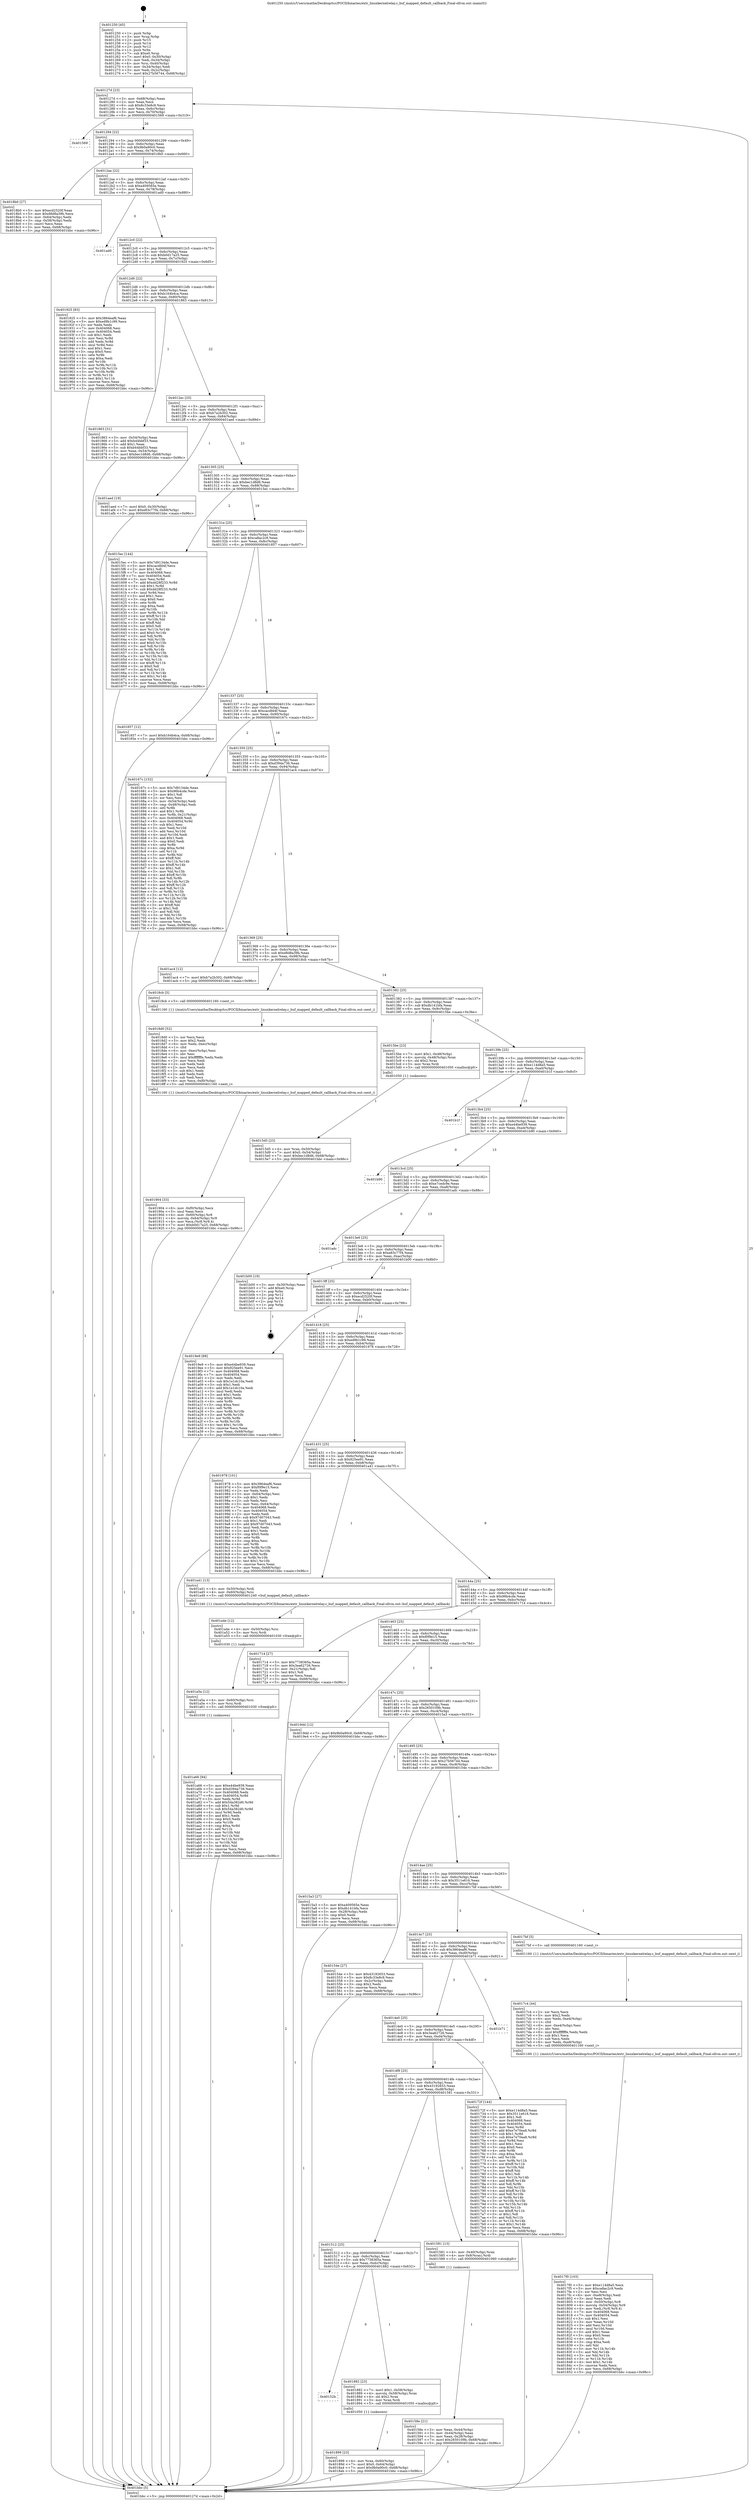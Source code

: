 digraph "0x401250" {
  label = "0x401250 (/mnt/c/Users/mathe/Desktop/tcc/POCII/binaries/extr_linuxkernelrelay.c_buf_mapped_default_callback_Final-ollvm.out::main(0))"
  labelloc = "t"
  node[shape=record]

  Entry [label="",width=0.3,height=0.3,shape=circle,fillcolor=black,style=filled]
  "0x40127d" [label="{
     0x40127d [23]\l
     | [instrs]\l
     &nbsp;&nbsp;0x40127d \<+3\>: mov -0x68(%rbp),%eax\l
     &nbsp;&nbsp;0x401280 \<+2\>: mov %eax,%ecx\l
     &nbsp;&nbsp;0x401282 \<+6\>: sub $0x8c33e8c9,%ecx\l
     &nbsp;&nbsp;0x401288 \<+3\>: mov %eax,-0x6c(%rbp)\l
     &nbsp;&nbsp;0x40128b \<+3\>: mov %ecx,-0x70(%rbp)\l
     &nbsp;&nbsp;0x40128e \<+6\>: je 0000000000401569 \<main+0x319\>\l
  }"]
  "0x401569" [label="{
     0x401569\l
  }", style=dashed]
  "0x401294" [label="{
     0x401294 [22]\l
     | [instrs]\l
     &nbsp;&nbsp;0x401294 \<+5\>: jmp 0000000000401299 \<main+0x49\>\l
     &nbsp;&nbsp;0x401299 \<+3\>: mov -0x6c(%rbp),%eax\l
     &nbsp;&nbsp;0x40129c \<+5\>: sub $0x9b0a90c0,%eax\l
     &nbsp;&nbsp;0x4012a1 \<+3\>: mov %eax,-0x74(%rbp)\l
     &nbsp;&nbsp;0x4012a4 \<+6\>: je 00000000004018b0 \<main+0x660\>\l
  }"]
  Exit [label="",width=0.3,height=0.3,shape=circle,fillcolor=black,style=filled,peripheries=2]
  "0x4018b0" [label="{
     0x4018b0 [27]\l
     | [instrs]\l
     &nbsp;&nbsp;0x4018b0 \<+5\>: mov $0xecd2520f,%eax\l
     &nbsp;&nbsp;0x4018b5 \<+5\>: mov $0xd8d8a39b,%ecx\l
     &nbsp;&nbsp;0x4018ba \<+3\>: mov -0x64(%rbp),%edx\l
     &nbsp;&nbsp;0x4018bd \<+3\>: cmp -0x58(%rbp),%edx\l
     &nbsp;&nbsp;0x4018c0 \<+3\>: cmovl %ecx,%eax\l
     &nbsp;&nbsp;0x4018c3 \<+3\>: mov %eax,-0x68(%rbp)\l
     &nbsp;&nbsp;0x4018c6 \<+5\>: jmp 0000000000401bbc \<main+0x96c\>\l
  }"]
  "0x4012aa" [label="{
     0x4012aa [22]\l
     | [instrs]\l
     &nbsp;&nbsp;0x4012aa \<+5\>: jmp 00000000004012af \<main+0x5f\>\l
     &nbsp;&nbsp;0x4012af \<+3\>: mov -0x6c(%rbp),%eax\l
     &nbsp;&nbsp;0x4012b2 \<+5\>: sub $0xa409565e,%eax\l
     &nbsp;&nbsp;0x4012b7 \<+3\>: mov %eax,-0x78(%rbp)\l
     &nbsp;&nbsp;0x4012ba \<+6\>: je 0000000000401ad0 \<main+0x880\>\l
  }"]
  "0x401a66" [label="{
     0x401a66 [94]\l
     | [instrs]\l
     &nbsp;&nbsp;0x401a66 \<+5\>: mov $0xe44be939,%eax\l
     &nbsp;&nbsp;0x401a6b \<+5\>: mov $0xd394a736,%ecx\l
     &nbsp;&nbsp;0x401a70 \<+7\>: mov 0x404068,%edx\l
     &nbsp;&nbsp;0x401a77 \<+8\>: mov 0x404054,%r8d\l
     &nbsp;&nbsp;0x401a7f \<+3\>: mov %edx,%r9d\l
     &nbsp;&nbsp;0x401a82 \<+7\>: add $0x54a382d0,%r9d\l
     &nbsp;&nbsp;0x401a89 \<+4\>: sub $0x1,%r9d\l
     &nbsp;&nbsp;0x401a8d \<+7\>: sub $0x54a382d0,%r9d\l
     &nbsp;&nbsp;0x401a94 \<+4\>: imul %r9d,%edx\l
     &nbsp;&nbsp;0x401a98 \<+3\>: and $0x1,%edx\l
     &nbsp;&nbsp;0x401a9b \<+3\>: cmp $0x0,%edx\l
     &nbsp;&nbsp;0x401a9e \<+4\>: sete %r10b\l
     &nbsp;&nbsp;0x401aa2 \<+4\>: cmp $0xa,%r8d\l
     &nbsp;&nbsp;0x401aa6 \<+4\>: setl %r11b\l
     &nbsp;&nbsp;0x401aaa \<+3\>: mov %r10b,%bl\l
     &nbsp;&nbsp;0x401aad \<+3\>: and %r11b,%bl\l
     &nbsp;&nbsp;0x401ab0 \<+3\>: xor %r11b,%r10b\l
     &nbsp;&nbsp;0x401ab3 \<+3\>: or %r10b,%bl\l
     &nbsp;&nbsp;0x401ab6 \<+3\>: test $0x1,%bl\l
     &nbsp;&nbsp;0x401ab9 \<+3\>: cmovne %ecx,%eax\l
     &nbsp;&nbsp;0x401abc \<+3\>: mov %eax,-0x68(%rbp)\l
     &nbsp;&nbsp;0x401abf \<+5\>: jmp 0000000000401bbc \<main+0x96c\>\l
  }"]
  "0x401ad0" [label="{
     0x401ad0\l
  }", style=dashed]
  "0x4012c0" [label="{
     0x4012c0 [22]\l
     | [instrs]\l
     &nbsp;&nbsp;0x4012c0 \<+5\>: jmp 00000000004012c5 \<main+0x75\>\l
     &nbsp;&nbsp;0x4012c5 \<+3\>: mov -0x6c(%rbp),%eax\l
     &nbsp;&nbsp;0x4012c8 \<+5\>: sub $0xb0d17a25,%eax\l
     &nbsp;&nbsp;0x4012cd \<+3\>: mov %eax,-0x7c(%rbp)\l
     &nbsp;&nbsp;0x4012d0 \<+6\>: je 0000000000401925 \<main+0x6d5\>\l
  }"]
  "0x401a5a" [label="{
     0x401a5a [12]\l
     | [instrs]\l
     &nbsp;&nbsp;0x401a5a \<+4\>: mov -0x60(%rbp),%rsi\l
     &nbsp;&nbsp;0x401a5e \<+3\>: mov %rsi,%rdi\l
     &nbsp;&nbsp;0x401a61 \<+5\>: call 0000000000401030 \<free@plt\>\l
     | [calls]\l
     &nbsp;&nbsp;0x401030 \{1\} (unknown)\l
  }"]
  "0x401925" [label="{
     0x401925 [83]\l
     | [instrs]\l
     &nbsp;&nbsp;0x401925 \<+5\>: mov $0x3864eaf6,%eax\l
     &nbsp;&nbsp;0x40192a \<+5\>: mov $0xed9b1c99,%ecx\l
     &nbsp;&nbsp;0x40192f \<+2\>: xor %edx,%edx\l
     &nbsp;&nbsp;0x401931 \<+7\>: mov 0x404068,%esi\l
     &nbsp;&nbsp;0x401938 \<+7\>: mov 0x404054,%edi\l
     &nbsp;&nbsp;0x40193f \<+3\>: sub $0x1,%edx\l
     &nbsp;&nbsp;0x401942 \<+3\>: mov %esi,%r8d\l
     &nbsp;&nbsp;0x401945 \<+3\>: add %edx,%r8d\l
     &nbsp;&nbsp;0x401948 \<+4\>: imul %r8d,%esi\l
     &nbsp;&nbsp;0x40194c \<+3\>: and $0x1,%esi\l
     &nbsp;&nbsp;0x40194f \<+3\>: cmp $0x0,%esi\l
     &nbsp;&nbsp;0x401952 \<+4\>: sete %r9b\l
     &nbsp;&nbsp;0x401956 \<+3\>: cmp $0xa,%edi\l
     &nbsp;&nbsp;0x401959 \<+4\>: setl %r10b\l
     &nbsp;&nbsp;0x40195d \<+3\>: mov %r9b,%r11b\l
     &nbsp;&nbsp;0x401960 \<+3\>: and %r10b,%r11b\l
     &nbsp;&nbsp;0x401963 \<+3\>: xor %r10b,%r9b\l
     &nbsp;&nbsp;0x401966 \<+3\>: or %r9b,%r11b\l
     &nbsp;&nbsp;0x401969 \<+4\>: test $0x1,%r11b\l
     &nbsp;&nbsp;0x40196d \<+3\>: cmovne %ecx,%eax\l
     &nbsp;&nbsp;0x401970 \<+3\>: mov %eax,-0x68(%rbp)\l
     &nbsp;&nbsp;0x401973 \<+5\>: jmp 0000000000401bbc \<main+0x96c\>\l
  }"]
  "0x4012d6" [label="{
     0x4012d6 [22]\l
     | [instrs]\l
     &nbsp;&nbsp;0x4012d6 \<+5\>: jmp 00000000004012db \<main+0x8b\>\l
     &nbsp;&nbsp;0x4012db \<+3\>: mov -0x6c(%rbp),%eax\l
     &nbsp;&nbsp;0x4012de \<+5\>: sub $0xb164b4ca,%eax\l
     &nbsp;&nbsp;0x4012e3 \<+3\>: mov %eax,-0x80(%rbp)\l
     &nbsp;&nbsp;0x4012e6 \<+6\>: je 0000000000401863 \<main+0x613\>\l
  }"]
  "0x401a4e" [label="{
     0x401a4e [12]\l
     | [instrs]\l
     &nbsp;&nbsp;0x401a4e \<+4\>: mov -0x50(%rbp),%rsi\l
     &nbsp;&nbsp;0x401a52 \<+3\>: mov %rsi,%rdi\l
     &nbsp;&nbsp;0x401a55 \<+5\>: call 0000000000401030 \<free@plt\>\l
     | [calls]\l
     &nbsp;&nbsp;0x401030 \{1\} (unknown)\l
  }"]
  "0x401863" [label="{
     0x401863 [31]\l
     | [instrs]\l
     &nbsp;&nbsp;0x401863 \<+3\>: mov -0x54(%rbp),%eax\l
     &nbsp;&nbsp;0x401866 \<+5\>: add $0xb44bbf33,%eax\l
     &nbsp;&nbsp;0x40186b \<+3\>: add $0x1,%eax\l
     &nbsp;&nbsp;0x40186e \<+5\>: sub $0xb44bbf33,%eax\l
     &nbsp;&nbsp;0x401873 \<+3\>: mov %eax,-0x54(%rbp)\l
     &nbsp;&nbsp;0x401876 \<+7\>: movl $0xbec1d8d6,-0x68(%rbp)\l
     &nbsp;&nbsp;0x40187d \<+5\>: jmp 0000000000401bbc \<main+0x96c\>\l
  }"]
  "0x4012ec" [label="{
     0x4012ec [25]\l
     | [instrs]\l
     &nbsp;&nbsp;0x4012ec \<+5\>: jmp 00000000004012f1 \<main+0xa1\>\l
     &nbsp;&nbsp;0x4012f1 \<+3\>: mov -0x6c(%rbp),%eax\l
     &nbsp;&nbsp;0x4012f4 \<+5\>: sub $0xb7a2b302,%eax\l
     &nbsp;&nbsp;0x4012f9 \<+6\>: mov %eax,-0x84(%rbp)\l
     &nbsp;&nbsp;0x4012ff \<+6\>: je 0000000000401aed \<main+0x89d\>\l
  }"]
  "0x401904" [label="{
     0x401904 [33]\l
     | [instrs]\l
     &nbsp;&nbsp;0x401904 \<+6\>: mov -0xf0(%rbp),%ecx\l
     &nbsp;&nbsp;0x40190a \<+3\>: imul %eax,%ecx\l
     &nbsp;&nbsp;0x40190d \<+4\>: mov -0x60(%rbp),%r8\l
     &nbsp;&nbsp;0x401911 \<+4\>: movslq -0x64(%rbp),%r9\l
     &nbsp;&nbsp;0x401915 \<+4\>: mov %ecx,(%r8,%r9,4)\l
     &nbsp;&nbsp;0x401919 \<+7\>: movl $0xb0d17a25,-0x68(%rbp)\l
     &nbsp;&nbsp;0x401920 \<+5\>: jmp 0000000000401bbc \<main+0x96c\>\l
  }"]
  "0x401aed" [label="{
     0x401aed [19]\l
     | [instrs]\l
     &nbsp;&nbsp;0x401aed \<+7\>: movl $0x0,-0x30(%rbp)\l
     &nbsp;&nbsp;0x401af4 \<+7\>: movl $0xe83c77f4,-0x68(%rbp)\l
     &nbsp;&nbsp;0x401afb \<+5\>: jmp 0000000000401bbc \<main+0x96c\>\l
  }"]
  "0x401305" [label="{
     0x401305 [25]\l
     | [instrs]\l
     &nbsp;&nbsp;0x401305 \<+5\>: jmp 000000000040130a \<main+0xba\>\l
     &nbsp;&nbsp;0x40130a \<+3\>: mov -0x6c(%rbp),%eax\l
     &nbsp;&nbsp;0x40130d \<+5\>: sub $0xbec1d8d6,%eax\l
     &nbsp;&nbsp;0x401312 \<+6\>: mov %eax,-0x88(%rbp)\l
     &nbsp;&nbsp;0x401318 \<+6\>: je 00000000004015ec \<main+0x39c\>\l
  }"]
  "0x4018d0" [label="{
     0x4018d0 [52]\l
     | [instrs]\l
     &nbsp;&nbsp;0x4018d0 \<+2\>: xor %ecx,%ecx\l
     &nbsp;&nbsp;0x4018d2 \<+5\>: mov $0x2,%edx\l
     &nbsp;&nbsp;0x4018d7 \<+6\>: mov %edx,-0xec(%rbp)\l
     &nbsp;&nbsp;0x4018dd \<+1\>: cltd\l
     &nbsp;&nbsp;0x4018de \<+6\>: mov -0xec(%rbp),%esi\l
     &nbsp;&nbsp;0x4018e4 \<+2\>: idiv %esi\l
     &nbsp;&nbsp;0x4018e6 \<+6\>: imul $0xfffffffe,%edx,%edx\l
     &nbsp;&nbsp;0x4018ec \<+2\>: mov %ecx,%edi\l
     &nbsp;&nbsp;0x4018ee \<+2\>: sub %edx,%edi\l
     &nbsp;&nbsp;0x4018f0 \<+2\>: mov %ecx,%edx\l
     &nbsp;&nbsp;0x4018f2 \<+3\>: sub $0x1,%edx\l
     &nbsp;&nbsp;0x4018f5 \<+2\>: add %edx,%edi\l
     &nbsp;&nbsp;0x4018f7 \<+2\>: sub %edi,%ecx\l
     &nbsp;&nbsp;0x4018f9 \<+6\>: mov %ecx,-0xf0(%rbp)\l
     &nbsp;&nbsp;0x4018ff \<+5\>: call 0000000000401160 \<next_i\>\l
     | [calls]\l
     &nbsp;&nbsp;0x401160 \{1\} (/mnt/c/Users/mathe/Desktop/tcc/POCII/binaries/extr_linuxkernelrelay.c_buf_mapped_default_callback_Final-ollvm.out::next_i)\l
  }"]
  "0x4015ec" [label="{
     0x4015ec [144]\l
     | [instrs]\l
     &nbsp;&nbsp;0x4015ec \<+5\>: mov $0x7d9134de,%eax\l
     &nbsp;&nbsp;0x4015f1 \<+5\>: mov $0xcacdfd4f,%ecx\l
     &nbsp;&nbsp;0x4015f6 \<+2\>: mov $0x1,%dl\l
     &nbsp;&nbsp;0x4015f8 \<+7\>: mov 0x404068,%esi\l
     &nbsp;&nbsp;0x4015ff \<+7\>: mov 0x404054,%edi\l
     &nbsp;&nbsp;0x401606 \<+3\>: mov %esi,%r8d\l
     &nbsp;&nbsp;0x401609 \<+7\>: add $0xdd28f233,%r8d\l
     &nbsp;&nbsp;0x401610 \<+4\>: sub $0x1,%r8d\l
     &nbsp;&nbsp;0x401614 \<+7\>: sub $0xdd28f233,%r8d\l
     &nbsp;&nbsp;0x40161b \<+4\>: imul %r8d,%esi\l
     &nbsp;&nbsp;0x40161f \<+3\>: and $0x1,%esi\l
     &nbsp;&nbsp;0x401622 \<+3\>: cmp $0x0,%esi\l
     &nbsp;&nbsp;0x401625 \<+4\>: sete %r9b\l
     &nbsp;&nbsp;0x401629 \<+3\>: cmp $0xa,%edi\l
     &nbsp;&nbsp;0x40162c \<+4\>: setl %r10b\l
     &nbsp;&nbsp;0x401630 \<+3\>: mov %r9b,%r11b\l
     &nbsp;&nbsp;0x401633 \<+4\>: xor $0xff,%r11b\l
     &nbsp;&nbsp;0x401637 \<+3\>: mov %r10b,%bl\l
     &nbsp;&nbsp;0x40163a \<+3\>: xor $0xff,%bl\l
     &nbsp;&nbsp;0x40163d \<+3\>: xor $0x0,%dl\l
     &nbsp;&nbsp;0x401640 \<+3\>: mov %r11b,%r14b\l
     &nbsp;&nbsp;0x401643 \<+4\>: and $0x0,%r14b\l
     &nbsp;&nbsp;0x401647 \<+3\>: and %dl,%r9b\l
     &nbsp;&nbsp;0x40164a \<+3\>: mov %bl,%r15b\l
     &nbsp;&nbsp;0x40164d \<+4\>: and $0x0,%r15b\l
     &nbsp;&nbsp;0x401651 \<+3\>: and %dl,%r10b\l
     &nbsp;&nbsp;0x401654 \<+3\>: or %r9b,%r14b\l
     &nbsp;&nbsp;0x401657 \<+3\>: or %r10b,%r15b\l
     &nbsp;&nbsp;0x40165a \<+3\>: xor %r15b,%r14b\l
     &nbsp;&nbsp;0x40165d \<+3\>: or %bl,%r11b\l
     &nbsp;&nbsp;0x401660 \<+4\>: xor $0xff,%r11b\l
     &nbsp;&nbsp;0x401664 \<+3\>: or $0x0,%dl\l
     &nbsp;&nbsp;0x401667 \<+3\>: and %dl,%r11b\l
     &nbsp;&nbsp;0x40166a \<+3\>: or %r11b,%r14b\l
     &nbsp;&nbsp;0x40166d \<+4\>: test $0x1,%r14b\l
     &nbsp;&nbsp;0x401671 \<+3\>: cmovne %ecx,%eax\l
     &nbsp;&nbsp;0x401674 \<+3\>: mov %eax,-0x68(%rbp)\l
     &nbsp;&nbsp;0x401677 \<+5\>: jmp 0000000000401bbc \<main+0x96c\>\l
  }"]
  "0x40131e" [label="{
     0x40131e [25]\l
     | [instrs]\l
     &nbsp;&nbsp;0x40131e \<+5\>: jmp 0000000000401323 \<main+0xd3\>\l
     &nbsp;&nbsp;0x401323 \<+3\>: mov -0x6c(%rbp),%eax\l
     &nbsp;&nbsp;0x401326 \<+5\>: sub $0xca8ac2c9,%eax\l
     &nbsp;&nbsp;0x40132b \<+6\>: mov %eax,-0x8c(%rbp)\l
     &nbsp;&nbsp;0x401331 \<+6\>: je 0000000000401857 \<main+0x607\>\l
  }"]
  "0x401899" [label="{
     0x401899 [23]\l
     | [instrs]\l
     &nbsp;&nbsp;0x401899 \<+4\>: mov %rax,-0x60(%rbp)\l
     &nbsp;&nbsp;0x40189d \<+7\>: movl $0x0,-0x64(%rbp)\l
     &nbsp;&nbsp;0x4018a4 \<+7\>: movl $0x9b0a90c0,-0x68(%rbp)\l
     &nbsp;&nbsp;0x4018ab \<+5\>: jmp 0000000000401bbc \<main+0x96c\>\l
  }"]
  "0x401857" [label="{
     0x401857 [12]\l
     | [instrs]\l
     &nbsp;&nbsp;0x401857 \<+7\>: movl $0xb164b4ca,-0x68(%rbp)\l
     &nbsp;&nbsp;0x40185e \<+5\>: jmp 0000000000401bbc \<main+0x96c\>\l
  }"]
  "0x401337" [label="{
     0x401337 [25]\l
     | [instrs]\l
     &nbsp;&nbsp;0x401337 \<+5\>: jmp 000000000040133c \<main+0xec\>\l
     &nbsp;&nbsp;0x40133c \<+3\>: mov -0x6c(%rbp),%eax\l
     &nbsp;&nbsp;0x40133f \<+5\>: sub $0xcacdfd4f,%eax\l
     &nbsp;&nbsp;0x401344 \<+6\>: mov %eax,-0x90(%rbp)\l
     &nbsp;&nbsp;0x40134a \<+6\>: je 000000000040167c \<main+0x42c\>\l
  }"]
  "0x40152b" [label="{
     0x40152b\l
  }", style=dashed]
  "0x40167c" [label="{
     0x40167c [152]\l
     | [instrs]\l
     &nbsp;&nbsp;0x40167c \<+5\>: mov $0x7d9134de,%eax\l
     &nbsp;&nbsp;0x401681 \<+5\>: mov $0x96b4cde,%ecx\l
     &nbsp;&nbsp;0x401686 \<+2\>: mov $0x1,%dl\l
     &nbsp;&nbsp;0x401688 \<+2\>: xor %esi,%esi\l
     &nbsp;&nbsp;0x40168a \<+3\>: mov -0x54(%rbp),%edi\l
     &nbsp;&nbsp;0x40168d \<+3\>: cmp -0x48(%rbp),%edi\l
     &nbsp;&nbsp;0x401690 \<+4\>: setl %r8b\l
     &nbsp;&nbsp;0x401694 \<+4\>: and $0x1,%r8b\l
     &nbsp;&nbsp;0x401698 \<+4\>: mov %r8b,-0x21(%rbp)\l
     &nbsp;&nbsp;0x40169c \<+7\>: mov 0x404068,%edi\l
     &nbsp;&nbsp;0x4016a3 \<+8\>: mov 0x404054,%r9d\l
     &nbsp;&nbsp;0x4016ab \<+3\>: sub $0x1,%esi\l
     &nbsp;&nbsp;0x4016ae \<+3\>: mov %edi,%r10d\l
     &nbsp;&nbsp;0x4016b1 \<+3\>: add %esi,%r10d\l
     &nbsp;&nbsp;0x4016b4 \<+4\>: imul %r10d,%edi\l
     &nbsp;&nbsp;0x4016b8 \<+3\>: and $0x1,%edi\l
     &nbsp;&nbsp;0x4016bb \<+3\>: cmp $0x0,%edi\l
     &nbsp;&nbsp;0x4016be \<+4\>: sete %r8b\l
     &nbsp;&nbsp;0x4016c2 \<+4\>: cmp $0xa,%r9d\l
     &nbsp;&nbsp;0x4016c6 \<+4\>: setl %r11b\l
     &nbsp;&nbsp;0x4016ca \<+3\>: mov %r8b,%bl\l
     &nbsp;&nbsp;0x4016cd \<+3\>: xor $0xff,%bl\l
     &nbsp;&nbsp;0x4016d0 \<+3\>: mov %r11b,%r14b\l
     &nbsp;&nbsp;0x4016d3 \<+4\>: xor $0xff,%r14b\l
     &nbsp;&nbsp;0x4016d7 \<+3\>: xor $0x1,%dl\l
     &nbsp;&nbsp;0x4016da \<+3\>: mov %bl,%r15b\l
     &nbsp;&nbsp;0x4016dd \<+4\>: and $0xff,%r15b\l
     &nbsp;&nbsp;0x4016e1 \<+3\>: and %dl,%r8b\l
     &nbsp;&nbsp;0x4016e4 \<+3\>: mov %r14b,%r12b\l
     &nbsp;&nbsp;0x4016e7 \<+4\>: and $0xff,%r12b\l
     &nbsp;&nbsp;0x4016eb \<+3\>: and %dl,%r11b\l
     &nbsp;&nbsp;0x4016ee \<+3\>: or %r8b,%r15b\l
     &nbsp;&nbsp;0x4016f1 \<+3\>: or %r11b,%r12b\l
     &nbsp;&nbsp;0x4016f4 \<+3\>: xor %r12b,%r15b\l
     &nbsp;&nbsp;0x4016f7 \<+3\>: or %r14b,%bl\l
     &nbsp;&nbsp;0x4016fa \<+3\>: xor $0xff,%bl\l
     &nbsp;&nbsp;0x4016fd \<+3\>: or $0x1,%dl\l
     &nbsp;&nbsp;0x401700 \<+2\>: and %dl,%bl\l
     &nbsp;&nbsp;0x401702 \<+3\>: or %bl,%r15b\l
     &nbsp;&nbsp;0x401705 \<+4\>: test $0x1,%r15b\l
     &nbsp;&nbsp;0x401709 \<+3\>: cmovne %ecx,%eax\l
     &nbsp;&nbsp;0x40170c \<+3\>: mov %eax,-0x68(%rbp)\l
     &nbsp;&nbsp;0x40170f \<+5\>: jmp 0000000000401bbc \<main+0x96c\>\l
  }"]
  "0x401350" [label="{
     0x401350 [25]\l
     | [instrs]\l
     &nbsp;&nbsp;0x401350 \<+5\>: jmp 0000000000401355 \<main+0x105\>\l
     &nbsp;&nbsp;0x401355 \<+3\>: mov -0x6c(%rbp),%eax\l
     &nbsp;&nbsp;0x401358 \<+5\>: sub $0xd394a736,%eax\l
     &nbsp;&nbsp;0x40135d \<+6\>: mov %eax,-0x94(%rbp)\l
     &nbsp;&nbsp;0x401363 \<+6\>: je 0000000000401ac4 \<main+0x874\>\l
  }"]
  "0x401882" [label="{
     0x401882 [23]\l
     | [instrs]\l
     &nbsp;&nbsp;0x401882 \<+7\>: movl $0x1,-0x58(%rbp)\l
     &nbsp;&nbsp;0x401889 \<+4\>: movslq -0x58(%rbp),%rax\l
     &nbsp;&nbsp;0x40188d \<+4\>: shl $0x2,%rax\l
     &nbsp;&nbsp;0x401891 \<+3\>: mov %rax,%rdi\l
     &nbsp;&nbsp;0x401894 \<+5\>: call 0000000000401050 \<malloc@plt\>\l
     | [calls]\l
     &nbsp;&nbsp;0x401050 \{1\} (unknown)\l
  }"]
  "0x401ac4" [label="{
     0x401ac4 [12]\l
     | [instrs]\l
     &nbsp;&nbsp;0x401ac4 \<+7\>: movl $0xb7a2b302,-0x68(%rbp)\l
     &nbsp;&nbsp;0x401acb \<+5\>: jmp 0000000000401bbc \<main+0x96c\>\l
  }"]
  "0x401369" [label="{
     0x401369 [25]\l
     | [instrs]\l
     &nbsp;&nbsp;0x401369 \<+5\>: jmp 000000000040136e \<main+0x11e\>\l
     &nbsp;&nbsp;0x40136e \<+3\>: mov -0x6c(%rbp),%eax\l
     &nbsp;&nbsp;0x401371 \<+5\>: sub $0xd8d8a39b,%eax\l
     &nbsp;&nbsp;0x401376 \<+6\>: mov %eax,-0x98(%rbp)\l
     &nbsp;&nbsp;0x40137c \<+6\>: je 00000000004018cb \<main+0x67b\>\l
  }"]
  "0x4017f0" [label="{
     0x4017f0 [103]\l
     | [instrs]\l
     &nbsp;&nbsp;0x4017f0 \<+5\>: mov $0xe114d8a5,%ecx\l
     &nbsp;&nbsp;0x4017f5 \<+5\>: mov $0xca8ac2c9,%edx\l
     &nbsp;&nbsp;0x4017fa \<+2\>: xor %esi,%esi\l
     &nbsp;&nbsp;0x4017fc \<+6\>: mov -0xe8(%rbp),%edi\l
     &nbsp;&nbsp;0x401802 \<+3\>: imul %eax,%edi\l
     &nbsp;&nbsp;0x401805 \<+4\>: mov -0x50(%rbp),%r8\l
     &nbsp;&nbsp;0x401809 \<+4\>: movslq -0x54(%rbp),%r9\l
     &nbsp;&nbsp;0x40180d \<+4\>: mov %edi,(%r8,%r9,4)\l
     &nbsp;&nbsp;0x401811 \<+7\>: mov 0x404068,%eax\l
     &nbsp;&nbsp;0x401818 \<+7\>: mov 0x404054,%edi\l
     &nbsp;&nbsp;0x40181f \<+3\>: sub $0x1,%esi\l
     &nbsp;&nbsp;0x401822 \<+3\>: mov %eax,%r10d\l
     &nbsp;&nbsp;0x401825 \<+3\>: add %esi,%r10d\l
     &nbsp;&nbsp;0x401828 \<+4\>: imul %r10d,%eax\l
     &nbsp;&nbsp;0x40182c \<+3\>: and $0x1,%eax\l
     &nbsp;&nbsp;0x40182f \<+3\>: cmp $0x0,%eax\l
     &nbsp;&nbsp;0x401832 \<+4\>: sete %r11b\l
     &nbsp;&nbsp;0x401836 \<+3\>: cmp $0xa,%edi\l
     &nbsp;&nbsp;0x401839 \<+3\>: setl %bl\l
     &nbsp;&nbsp;0x40183c \<+3\>: mov %r11b,%r14b\l
     &nbsp;&nbsp;0x40183f \<+3\>: and %bl,%r14b\l
     &nbsp;&nbsp;0x401842 \<+3\>: xor %bl,%r11b\l
     &nbsp;&nbsp;0x401845 \<+3\>: or %r11b,%r14b\l
     &nbsp;&nbsp;0x401848 \<+4\>: test $0x1,%r14b\l
     &nbsp;&nbsp;0x40184c \<+3\>: cmovne %edx,%ecx\l
     &nbsp;&nbsp;0x40184f \<+3\>: mov %ecx,-0x68(%rbp)\l
     &nbsp;&nbsp;0x401852 \<+5\>: jmp 0000000000401bbc \<main+0x96c\>\l
  }"]
  "0x4018cb" [label="{
     0x4018cb [5]\l
     | [instrs]\l
     &nbsp;&nbsp;0x4018cb \<+5\>: call 0000000000401160 \<next_i\>\l
     | [calls]\l
     &nbsp;&nbsp;0x401160 \{1\} (/mnt/c/Users/mathe/Desktop/tcc/POCII/binaries/extr_linuxkernelrelay.c_buf_mapped_default_callback_Final-ollvm.out::next_i)\l
  }"]
  "0x401382" [label="{
     0x401382 [25]\l
     | [instrs]\l
     &nbsp;&nbsp;0x401382 \<+5\>: jmp 0000000000401387 \<main+0x137\>\l
     &nbsp;&nbsp;0x401387 \<+3\>: mov -0x6c(%rbp),%eax\l
     &nbsp;&nbsp;0x40138a \<+5\>: sub $0xdb141bfa,%eax\l
     &nbsp;&nbsp;0x40138f \<+6\>: mov %eax,-0x9c(%rbp)\l
     &nbsp;&nbsp;0x401395 \<+6\>: je 00000000004015be \<main+0x36e\>\l
  }"]
  "0x4017c4" [label="{
     0x4017c4 [44]\l
     | [instrs]\l
     &nbsp;&nbsp;0x4017c4 \<+2\>: xor %ecx,%ecx\l
     &nbsp;&nbsp;0x4017c6 \<+5\>: mov $0x2,%edx\l
     &nbsp;&nbsp;0x4017cb \<+6\>: mov %edx,-0xe4(%rbp)\l
     &nbsp;&nbsp;0x4017d1 \<+1\>: cltd\l
     &nbsp;&nbsp;0x4017d2 \<+6\>: mov -0xe4(%rbp),%esi\l
     &nbsp;&nbsp;0x4017d8 \<+2\>: idiv %esi\l
     &nbsp;&nbsp;0x4017da \<+6\>: imul $0xfffffffe,%edx,%edx\l
     &nbsp;&nbsp;0x4017e0 \<+3\>: sub $0x1,%ecx\l
     &nbsp;&nbsp;0x4017e3 \<+2\>: sub %ecx,%edx\l
     &nbsp;&nbsp;0x4017e5 \<+6\>: mov %edx,-0xe8(%rbp)\l
     &nbsp;&nbsp;0x4017eb \<+5\>: call 0000000000401160 \<next_i\>\l
     | [calls]\l
     &nbsp;&nbsp;0x401160 \{1\} (/mnt/c/Users/mathe/Desktop/tcc/POCII/binaries/extr_linuxkernelrelay.c_buf_mapped_default_callback_Final-ollvm.out::next_i)\l
  }"]
  "0x4015be" [label="{
     0x4015be [23]\l
     | [instrs]\l
     &nbsp;&nbsp;0x4015be \<+7\>: movl $0x1,-0x48(%rbp)\l
     &nbsp;&nbsp;0x4015c5 \<+4\>: movslq -0x48(%rbp),%rax\l
     &nbsp;&nbsp;0x4015c9 \<+4\>: shl $0x2,%rax\l
     &nbsp;&nbsp;0x4015cd \<+3\>: mov %rax,%rdi\l
     &nbsp;&nbsp;0x4015d0 \<+5\>: call 0000000000401050 \<malloc@plt\>\l
     | [calls]\l
     &nbsp;&nbsp;0x401050 \{1\} (unknown)\l
  }"]
  "0x40139b" [label="{
     0x40139b [25]\l
     | [instrs]\l
     &nbsp;&nbsp;0x40139b \<+5\>: jmp 00000000004013a0 \<main+0x150\>\l
     &nbsp;&nbsp;0x4013a0 \<+3\>: mov -0x6c(%rbp),%eax\l
     &nbsp;&nbsp;0x4013a3 \<+5\>: sub $0xe114d8a5,%eax\l
     &nbsp;&nbsp;0x4013a8 \<+6\>: mov %eax,-0xa0(%rbp)\l
     &nbsp;&nbsp;0x4013ae \<+6\>: je 0000000000401b1f \<main+0x8cf\>\l
  }"]
  "0x4015d5" [label="{
     0x4015d5 [23]\l
     | [instrs]\l
     &nbsp;&nbsp;0x4015d5 \<+4\>: mov %rax,-0x50(%rbp)\l
     &nbsp;&nbsp;0x4015d9 \<+7\>: movl $0x0,-0x54(%rbp)\l
     &nbsp;&nbsp;0x4015e0 \<+7\>: movl $0xbec1d8d6,-0x68(%rbp)\l
     &nbsp;&nbsp;0x4015e7 \<+5\>: jmp 0000000000401bbc \<main+0x96c\>\l
  }"]
  "0x401b1f" [label="{
     0x401b1f\l
  }", style=dashed]
  "0x4013b4" [label="{
     0x4013b4 [25]\l
     | [instrs]\l
     &nbsp;&nbsp;0x4013b4 \<+5\>: jmp 00000000004013b9 \<main+0x169\>\l
     &nbsp;&nbsp;0x4013b9 \<+3\>: mov -0x6c(%rbp),%eax\l
     &nbsp;&nbsp;0x4013bc \<+5\>: sub $0xe44be939,%eax\l
     &nbsp;&nbsp;0x4013c1 \<+6\>: mov %eax,-0xa4(%rbp)\l
     &nbsp;&nbsp;0x4013c7 \<+6\>: je 0000000000401b90 \<main+0x940\>\l
  }"]
  "0x40158e" [label="{
     0x40158e [21]\l
     | [instrs]\l
     &nbsp;&nbsp;0x40158e \<+3\>: mov %eax,-0x44(%rbp)\l
     &nbsp;&nbsp;0x401591 \<+3\>: mov -0x44(%rbp),%eax\l
     &nbsp;&nbsp;0x401594 \<+3\>: mov %eax,-0x28(%rbp)\l
     &nbsp;&nbsp;0x401597 \<+7\>: movl $0x2650109b,-0x68(%rbp)\l
     &nbsp;&nbsp;0x40159e \<+5\>: jmp 0000000000401bbc \<main+0x96c\>\l
  }"]
  "0x401b90" [label="{
     0x401b90\l
  }", style=dashed]
  "0x4013cd" [label="{
     0x4013cd [25]\l
     | [instrs]\l
     &nbsp;&nbsp;0x4013cd \<+5\>: jmp 00000000004013d2 \<main+0x182\>\l
     &nbsp;&nbsp;0x4013d2 \<+3\>: mov -0x6c(%rbp),%eax\l
     &nbsp;&nbsp;0x4013d5 \<+5\>: sub $0xe7cedc9e,%eax\l
     &nbsp;&nbsp;0x4013da \<+6\>: mov %eax,-0xa8(%rbp)\l
     &nbsp;&nbsp;0x4013e0 \<+6\>: je 0000000000401adc \<main+0x88c\>\l
  }"]
  "0x401512" [label="{
     0x401512 [25]\l
     | [instrs]\l
     &nbsp;&nbsp;0x401512 \<+5\>: jmp 0000000000401517 \<main+0x2c7\>\l
     &nbsp;&nbsp;0x401517 \<+3\>: mov -0x6c(%rbp),%eax\l
     &nbsp;&nbsp;0x40151a \<+5\>: sub $0x7738365a,%eax\l
     &nbsp;&nbsp;0x40151f \<+6\>: mov %eax,-0xdc(%rbp)\l
     &nbsp;&nbsp;0x401525 \<+6\>: je 0000000000401882 \<main+0x632\>\l
  }"]
  "0x401adc" [label="{
     0x401adc\l
  }", style=dashed]
  "0x4013e6" [label="{
     0x4013e6 [25]\l
     | [instrs]\l
     &nbsp;&nbsp;0x4013e6 \<+5\>: jmp 00000000004013eb \<main+0x19b\>\l
     &nbsp;&nbsp;0x4013eb \<+3\>: mov -0x6c(%rbp),%eax\l
     &nbsp;&nbsp;0x4013ee \<+5\>: sub $0xe83c77f4,%eax\l
     &nbsp;&nbsp;0x4013f3 \<+6\>: mov %eax,-0xac(%rbp)\l
     &nbsp;&nbsp;0x4013f9 \<+6\>: je 0000000000401b00 \<main+0x8b0\>\l
  }"]
  "0x401581" [label="{
     0x401581 [13]\l
     | [instrs]\l
     &nbsp;&nbsp;0x401581 \<+4\>: mov -0x40(%rbp),%rax\l
     &nbsp;&nbsp;0x401585 \<+4\>: mov 0x8(%rax),%rdi\l
     &nbsp;&nbsp;0x401589 \<+5\>: call 0000000000401060 \<atoi@plt\>\l
     | [calls]\l
     &nbsp;&nbsp;0x401060 \{1\} (unknown)\l
  }"]
  "0x401b00" [label="{
     0x401b00 [19]\l
     | [instrs]\l
     &nbsp;&nbsp;0x401b00 \<+3\>: mov -0x30(%rbp),%eax\l
     &nbsp;&nbsp;0x401b03 \<+7\>: add $0xe0,%rsp\l
     &nbsp;&nbsp;0x401b0a \<+1\>: pop %rbx\l
     &nbsp;&nbsp;0x401b0b \<+2\>: pop %r12\l
     &nbsp;&nbsp;0x401b0d \<+2\>: pop %r14\l
     &nbsp;&nbsp;0x401b0f \<+2\>: pop %r15\l
     &nbsp;&nbsp;0x401b11 \<+1\>: pop %rbp\l
     &nbsp;&nbsp;0x401b12 \<+1\>: ret\l
  }"]
  "0x4013ff" [label="{
     0x4013ff [25]\l
     | [instrs]\l
     &nbsp;&nbsp;0x4013ff \<+5\>: jmp 0000000000401404 \<main+0x1b4\>\l
     &nbsp;&nbsp;0x401404 \<+3\>: mov -0x6c(%rbp),%eax\l
     &nbsp;&nbsp;0x401407 \<+5\>: sub $0xecd2520f,%eax\l
     &nbsp;&nbsp;0x40140c \<+6\>: mov %eax,-0xb0(%rbp)\l
     &nbsp;&nbsp;0x401412 \<+6\>: je 00000000004019e9 \<main+0x799\>\l
  }"]
  "0x4014f9" [label="{
     0x4014f9 [25]\l
     | [instrs]\l
     &nbsp;&nbsp;0x4014f9 \<+5\>: jmp 00000000004014fe \<main+0x2ae\>\l
     &nbsp;&nbsp;0x4014fe \<+3\>: mov -0x6c(%rbp),%eax\l
     &nbsp;&nbsp;0x401501 \<+5\>: sub $0x43192653,%eax\l
     &nbsp;&nbsp;0x401506 \<+6\>: mov %eax,-0xd8(%rbp)\l
     &nbsp;&nbsp;0x40150c \<+6\>: je 0000000000401581 \<main+0x331\>\l
  }"]
  "0x4019e9" [label="{
     0x4019e9 [88]\l
     | [instrs]\l
     &nbsp;&nbsp;0x4019e9 \<+5\>: mov $0xe44be939,%eax\l
     &nbsp;&nbsp;0x4019ee \<+5\>: mov $0x925ee91,%ecx\l
     &nbsp;&nbsp;0x4019f3 \<+7\>: mov 0x404068,%edx\l
     &nbsp;&nbsp;0x4019fa \<+7\>: mov 0x404054,%esi\l
     &nbsp;&nbsp;0x401a01 \<+2\>: mov %edx,%edi\l
     &nbsp;&nbsp;0x401a03 \<+6\>: sub $0x1e1dc10a,%edi\l
     &nbsp;&nbsp;0x401a09 \<+3\>: sub $0x1,%edi\l
     &nbsp;&nbsp;0x401a0c \<+6\>: add $0x1e1dc10a,%edi\l
     &nbsp;&nbsp;0x401a12 \<+3\>: imul %edi,%edx\l
     &nbsp;&nbsp;0x401a15 \<+3\>: and $0x1,%edx\l
     &nbsp;&nbsp;0x401a18 \<+3\>: cmp $0x0,%edx\l
     &nbsp;&nbsp;0x401a1b \<+4\>: sete %r8b\l
     &nbsp;&nbsp;0x401a1f \<+3\>: cmp $0xa,%esi\l
     &nbsp;&nbsp;0x401a22 \<+4\>: setl %r9b\l
     &nbsp;&nbsp;0x401a26 \<+3\>: mov %r8b,%r10b\l
     &nbsp;&nbsp;0x401a29 \<+3\>: and %r9b,%r10b\l
     &nbsp;&nbsp;0x401a2c \<+3\>: xor %r9b,%r8b\l
     &nbsp;&nbsp;0x401a2f \<+3\>: or %r8b,%r10b\l
     &nbsp;&nbsp;0x401a32 \<+4\>: test $0x1,%r10b\l
     &nbsp;&nbsp;0x401a36 \<+3\>: cmovne %ecx,%eax\l
     &nbsp;&nbsp;0x401a39 \<+3\>: mov %eax,-0x68(%rbp)\l
     &nbsp;&nbsp;0x401a3c \<+5\>: jmp 0000000000401bbc \<main+0x96c\>\l
  }"]
  "0x401418" [label="{
     0x401418 [25]\l
     | [instrs]\l
     &nbsp;&nbsp;0x401418 \<+5\>: jmp 000000000040141d \<main+0x1cd\>\l
     &nbsp;&nbsp;0x40141d \<+3\>: mov -0x6c(%rbp),%eax\l
     &nbsp;&nbsp;0x401420 \<+5\>: sub $0xed9b1c99,%eax\l
     &nbsp;&nbsp;0x401425 \<+6\>: mov %eax,-0xb4(%rbp)\l
     &nbsp;&nbsp;0x40142b \<+6\>: je 0000000000401978 \<main+0x728\>\l
  }"]
  "0x40172f" [label="{
     0x40172f [144]\l
     | [instrs]\l
     &nbsp;&nbsp;0x40172f \<+5\>: mov $0xe114d8a5,%eax\l
     &nbsp;&nbsp;0x401734 \<+5\>: mov $0x3511e616,%ecx\l
     &nbsp;&nbsp;0x401739 \<+2\>: mov $0x1,%dl\l
     &nbsp;&nbsp;0x40173b \<+7\>: mov 0x404068,%esi\l
     &nbsp;&nbsp;0x401742 \<+7\>: mov 0x404054,%edi\l
     &nbsp;&nbsp;0x401749 \<+3\>: mov %esi,%r8d\l
     &nbsp;&nbsp;0x40174c \<+7\>: add $0xe7e70ea8,%r8d\l
     &nbsp;&nbsp;0x401753 \<+4\>: sub $0x1,%r8d\l
     &nbsp;&nbsp;0x401757 \<+7\>: sub $0xe7e70ea8,%r8d\l
     &nbsp;&nbsp;0x40175e \<+4\>: imul %r8d,%esi\l
     &nbsp;&nbsp;0x401762 \<+3\>: and $0x1,%esi\l
     &nbsp;&nbsp;0x401765 \<+3\>: cmp $0x0,%esi\l
     &nbsp;&nbsp;0x401768 \<+4\>: sete %r9b\l
     &nbsp;&nbsp;0x40176c \<+3\>: cmp $0xa,%edi\l
     &nbsp;&nbsp;0x40176f \<+4\>: setl %r10b\l
     &nbsp;&nbsp;0x401773 \<+3\>: mov %r9b,%r11b\l
     &nbsp;&nbsp;0x401776 \<+4\>: xor $0xff,%r11b\l
     &nbsp;&nbsp;0x40177a \<+3\>: mov %r10b,%bl\l
     &nbsp;&nbsp;0x40177d \<+3\>: xor $0xff,%bl\l
     &nbsp;&nbsp;0x401780 \<+3\>: xor $0x1,%dl\l
     &nbsp;&nbsp;0x401783 \<+3\>: mov %r11b,%r14b\l
     &nbsp;&nbsp;0x401786 \<+4\>: and $0xff,%r14b\l
     &nbsp;&nbsp;0x40178a \<+3\>: and %dl,%r9b\l
     &nbsp;&nbsp;0x40178d \<+3\>: mov %bl,%r15b\l
     &nbsp;&nbsp;0x401790 \<+4\>: and $0xff,%r15b\l
     &nbsp;&nbsp;0x401794 \<+3\>: and %dl,%r10b\l
     &nbsp;&nbsp;0x401797 \<+3\>: or %r9b,%r14b\l
     &nbsp;&nbsp;0x40179a \<+3\>: or %r10b,%r15b\l
     &nbsp;&nbsp;0x40179d \<+3\>: xor %r15b,%r14b\l
     &nbsp;&nbsp;0x4017a0 \<+3\>: or %bl,%r11b\l
     &nbsp;&nbsp;0x4017a3 \<+4\>: xor $0xff,%r11b\l
     &nbsp;&nbsp;0x4017a7 \<+3\>: or $0x1,%dl\l
     &nbsp;&nbsp;0x4017aa \<+3\>: and %dl,%r11b\l
     &nbsp;&nbsp;0x4017ad \<+3\>: or %r11b,%r14b\l
     &nbsp;&nbsp;0x4017b0 \<+4\>: test $0x1,%r14b\l
     &nbsp;&nbsp;0x4017b4 \<+3\>: cmovne %ecx,%eax\l
     &nbsp;&nbsp;0x4017b7 \<+3\>: mov %eax,-0x68(%rbp)\l
     &nbsp;&nbsp;0x4017ba \<+5\>: jmp 0000000000401bbc \<main+0x96c\>\l
  }"]
  "0x401978" [label="{
     0x401978 [101]\l
     | [instrs]\l
     &nbsp;&nbsp;0x401978 \<+5\>: mov $0x3864eaf6,%eax\l
     &nbsp;&nbsp;0x40197d \<+5\>: mov $0xf0f9e15,%ecx\l
     &nbsp;&nbsp;0x401982 \<+2\>: xor %edx,%edx\l
     &nbsp;&nbsp;0x401984 \<+3\>: mov -0x64(%rbp),%esi\l
     &nbsp;&nbsp;0x401987 \<+3\>: sub $0x1,%edx\l
     &nbsp;&nbsp;0x40198a \<+2\>: sub %edx,%esi\l
     &nbsp;&nbsp;0x40198c \<+3\>: mov %esi,-0x64(%rbp)\l
     &nbsp;&nbsp;0x40198f \<+7\>: mov 0x404068,%edx\l
     &nbsp;&nbsp;0x401996 \<+7\>: mov 0x404054,%esi\l
     &nbsp;&nbsp;0x40199d \<+2\>: mov %edx,%edi\l
     &nbsp;&nbsp;0x40199f \<+6\>: sub $0x97d07043,%edi\l
     &nbsp;&nbsp;0x4019a5 \<+3\>: sub $0x1,%edi\l
     &nbsp;&nbsp;0x4019a8 \<+6\>: add $0x97d07043,%edi\l
     &nbsp;&nbsp;0x4019ae \<+3\>: imul %edi,%edx\l
     &nbsp;&nbsp;0x4019b1 \<+3\>: and $0x1,%edx\l
     &nbsp;&nbsp;0x4019b4 \<+3\>: cmp $0x0,%edx\l
     &nbsp;&nbsp;0x4019b7 \<+4\>: sete %r8b\l
     &nbsp;&nbsp;0x4019bb \<+3\>: cmp $0xa,%esi\l
     &nbsp;&nbsp;0x4019be \<+4\>: setl %r9b\l
     &nbsp;&nbsp;0x4019c2 \<+3\>: mov %r8b,%r10b\l
     &nbsp;&nbsp;0x4019c5 \<+3\>: and %r9b,%r10b\l
     &nbsp;&nbsp;0x4019c8 \<+3\>: xor %r9b,%r8b\l
     &nbsp;&nbsp;0x4019cb \<+3\>: or %r8b,%r10b\l
     &nbsp;&nbsp;0x4019ce \<+4\>: test $0x1,%r10b\l
     &nbsp;&nbsp;0x4019d2 \<+3\>: cmovne %ecx,%eax\l
     &nbsp;&nbsp;0x4019d5 \<+3\>: mov %eax,-0x68(%rbp)\l
     &nbsp;&nbsp;0x4019d8 \<+5\>: jmp 0000000000401bbc \<main+0x96c\>\l
  }"]
  "0x401431" [label="{
     0x401431 [25]\l
     | [instrs]\l
     &nbsp;&nbsp;0x401431 \<+5\>: jmp 0000000000401436 \<main+0x1e6\>\l
     &nbsp;&nbsp;0x401436 \<+3\>: mov -0x6c(%rbp),%eax\l
     &nbsp;&nbsp;0x401439 \<+5\>: sub $0x925ee91,%eax\l
     &nbsp;&nbsp;0x40143e \<+6\>: mov %eax,-0xb8(%rbp)\l
     &nbsp;&nbsp;0x401444 \<+6\>: je 0000000000401a41 \<main+0x7f1\>\l
  }"]
  "0x4014e0" [label="{
     0x4014e0 [25]\l
     | [instrs]\l
     &nbsp;&nbsp;0x4014e0 \<+5\>: jmp 00000000004014e5 \<main+0x295\>\l
     &nbsp;&nbsp;0x4014e5 \<+3\>: mov -0x6c(%rbp),%eax\l
     &nbsp;&nbsp;0x4014e8 \<+5\>: sub $0x3ea62726,%eax\l
     &nbsp;&nbsp;0x4014ed \<+6\>: mov %eax,-0xd4(%rbp)\l
     &nbsp;&nbsp;0x4014f3 \<+6\>: je 000000000040172f \<main+0x4df\>\l
  }"]
  "0x401a41" [label="{
     0x401a41 [13]\l
     | [instrs]\l
     &nbsp;&nbsp;0x401a41 \<+4\>: mov -0x50(%rbp),%rdi\l
     &nbsp;&nbsp;0x401a45 \<+4\>: mov -0x60(%rbp),%rsi\l
     &nbsp;&nbsp;0x401a49 \<+5\>: call 0000000000401240 \<buf_mapped_default_callback\>\l
     | [calls]\l
     &nbsp;&nbsp;0x401240 \{1\} (/mnt/c/Users/mathe/Desktop/tcc/POCII/binaries/extr_linuxkernelrelay.c_buf_mapped_default_callback_Final-ollvm.out::buf_mapped_default_callback)\l
  }"]
  "0x40144a" [label="{
     0x40144a [25]\l
     | [instrs]\l
     &nbsp;&nbsp;0x40144a \<+5\>: jmp 000000000040144f \<main+0x1ff\>\l
     &nbsp;&nbsp;0x40144f \<+3\>: mov -0x6c(%rbp),%eax\l
     &nbsp;&nbsp;0x401452 \<+5\>: sub $0x96b4cde,%eax\l
     &nbsp;&nbsp;0x401457 \<+6\>: mov %eax,-0xbc(%rbp)\l
     &nbsp;&nbsp;0x40145d \<+6\>: je 0000000000401714 \<main+0x4c4\>\l
  }"]
  "0x401b71" [label="{
     0x401b71\l
  }", style=dashed]
  "0x401714" [label="{
     0x401714 [27]\l
     | [instrs]\l
     &nbsp;&nbsp;0x401714 \<+5\>: mov $0x7738365a,%eax\l
     &nbsp;&nbsp;0x401719 \<+5\>: mov $0x3ea62726,%ecx\l
     &nbsp;&nbsp;0x40171e \<+3\>: mov -0x21(%rbp),%dl\l
     &nbsp;&nbsp;0x401721 \<+3\>: test $0x1,%dl\l
     &nbsp;&nbsp;0x401724 \<+3\>: cmovne %ecx,%eax\l
     &nbsp;&nbsp;0x401727 \<+3\>: mov %eax,-0x68(%rbp)\l
     &nbsp;&nbsp;0x40172a \<+5\>: jmp 0000000000401bbc \<main+0x96c\>\l
  }"]
  "0x401463" [label="{
     0x401463 [25]\l
     | [instrs]\l
     &nbsp;&nbsp;0x401463 \<+5\>: jmp 0000000000401468 \<main+0x218\>\l
     &nbsp;&nbsp;0x401468 \<+3\>: mov -0x6c(%rbp),%eax\l
     &nbsp;&nbsp;0x40146b \<+5\>: sub $0xf0f9e15,%eax\l
     &nbsp;&nbsp;0x401470 \<+6\>: mov %eax,-0xc0(%rbp)\l
     &nbsp;&nbsp;0x401476 \<+6\>: je 00000000004019dd \<main+0x78d\>\l
  }"]
  "0x4014c7" [label="{
     0x4014c7 [25]\l
     | [instrs]\l
     &nbsp;&nbsp;0x4014c7 \<+5\>: jmp 00000000004014cc \<main+0x27c\>\l
     &nbsp;&nbsp;0x4014cc \<+3\>: mov -0x6c(%rbp),%eax\l
     &nbsp;&nbsp;0x4014cf \<+5\>: sub $0x3864eaf6,%eax\l
     &nbsp;&nbsp;0x4014d4 \<+6\>: mov %eax,-0xd0(%rbp)\l
     &nbsp;&nbsp;0x4014da \<+6\>: je 0000000000401b71 \<main+0x921\>\l
  }"]
  "0x4019dd" [label="{
     0x4019dd [12]\l
     | [instrs]\l
     &nbsp;&nbsp;0x4019dd \<+7\>: movl $0x9b0a90c0,-0x68(%rbp)\l
     &nbsp;&nbsp;0x4019e4 \<+5\>: jmp 0000000000401bbc \<main+0x96c\>\l
  }"]
  "0x40147c" [label="{
     0x40147c [25]\l
     | [instrs]\l
     &nbsp;&nbsp;0x40147c \<+5\>: jmp 0000000000401481 \<main+0x231\>\l
     &nbsp;&nbsp;0x401481 \<+3\>: mov -0x6c(%rbp),%eax\l
     &nbsp;&nbsp;0x401484 \<+5\>: sub $0x2650109b,%eax\l
     &nbsp;&nbsp;0x401489 \<+6\>: mov %eax,-0xc4(%rbp)\l
     &nbsp;&nbsp;0x40148f \<+6\>: je 00000000004015a3 \<main+0x353\>\l
  }"]
  "0x4017bf" [label="{
     0x4017bf [5]\l
     | [instrs]\l
     &nbsp;&nbsp;0x4017bf \<+5\>: call 0000000000401160 \<next_i\>\l
     | [calls]\l
     &nbsp;&nbsp;0x401160 \{1\} (/mnt/c/Users/mathe/Desktop/tcc/POCII/binaries/extr_linuxkernelrelay.c_buf_mapped_default_callback_Final-ollvm.out::next_i)\l
  }"]
  "0x4015a3" [label="{
     0x4015a3 [27]\l
     | [instrs]\l
     &nbsp;&nbsp;0x4015a3 \<+5\>: mov $0xa409565e,%eax\l
     &nbsp;&nbsp;0x4015a8 \<+5\>: mov $0xdb141bfa,%ecx\l
     &nbsp;&nbsp;0x4015ad \<+3\>: mov -0x28(%rbp),%edx\l
     &nbsp;&nbsp;0x4015b0 \<+3\>: cmp $0x0,%edx\l
     &nbsp;&nbsp;0x4015b3 \<+3\>: cmove %ecx,%eax\l
     &nbsp;&nbsp;0x4015b6 \<+3\>: mov %eax,-0x68(%rbp)\l
     &nbsp;&nbsp;0x4015b9 \<+5\>: jmp 0000000000401bbc \<main+0x96c\>\l
  }"]
  "0x401495" [label="{
     0x401495 [25]\l
     | [instrs]\l
     &nbsp;&nbsp;0x401495 \<+5\>: jmp 000000000040149a \<main+0x24a\>\l
     &nbsp;&nbsp;0x40149a \<+3\>: mov -0x6c(%rbp),%eax\l
     &nbsp;&nbsp;0x40149d \<+5\>: sub $0x27b56744,%eax\l
     &nbsp;&nbsp;0x4014a2 \<+6\>: mov %eax,-0xc8(%rbp)\l
     &nbsp;&nbsp;0x4014a8 \<+6\>: je 000000000040154e \<main+0x2fe\>\l
  }"]
  "0x401250" [label="{
     0x401250 [45]\l
     | [instrs]\l
     &nbsp;&nbsp;0x401250 \<+1\>: push %rbp\l
     &nbsp;&nbsp;0x401251 \<+3\>: mov %rsp,%rbp\l
     &nbsp;&nbsp;0x401254 \<+2\>: push %r15\l
     &nbsp;&nbsp;0x401256 \<+2\>: push %r14\l
     &nbsp;&nbsp;0x401258 \<+2\>: push %r12\l
     &nbsp;&nbsp;0x40125a \<+1\>: push %rbx\l
     &nbsp;&nbsp;0x40125b \<+7\>: sub $0xe0,%rsp\l
     &nbsp;&nbsp;0x401262 \<+7\>: movl $0x0,-0x30(%rbp)\l
     &nbsp;&nbsp;0x401269 \<+3\>: mov %edi,-0x34(%rbp)\l
     &nbsp;&nbsp;0x40126c \<+4\>: mov %rsi,-0x40(%rbp)\l
     &nbsp;&nbsp;0x401270 \<+3\>: mov -0x34(%rbp),%edi\l
     &nbsp;&nbsp;0x401273 \<+3\>: mov %edi,-0x2c(%rbp)\l
     &nbsp;&nbsp;0x401276 \<+7\>: movl $0x27b56744,-0x68(%rbp)\l
  }"]
  "0x40154e" [label="{
     0x40154e [27]\l
     | [instrs]\l
     &nbsp;&nbsp;0x40154e \<+5\>: mov $0x43192653,%eax\l
     &nbsp;&nbsp;0x401553 \<+5\>: mov $0x8c33e8c9,%ecx\l
     &nbsp;&nbsp;0x401558 \<+3\>: mov -0x2c(%rbp),%edx\l
     &nbsp;&nbsp;0x40155b \<+3\>: cmp $0x2,%edx\l
     &nbsp;&nbsp;0x40155e \<+3\>: cmovne %ecx,%eax\l
     &nbsp;&nbsp;0x401561 \<+3\>: mov %eax,-0x68(%rbp)\l
     &nbsp;&nbsp;0x401564 \<+5\>: jmp 0000000000401bbc \<main+0x96c\>\l
  }"]
  "0x4014ae" [label="{
     0x4014ae [25]\l
     | [instrs]\l
     &nbsp;&nbsp;0x4014ae \<+5\>: jmp 00000000004014b3 \<main+0x263\>\l
     &nbsp;&nbsp;0x4014b3 \<+3\>: mov -0x6c(%rbp),%eax\l
     &nbsp;&nbsp;0x4014b6 \<+5\>: sub $0x3511e616,%eax\l
     &nbsp;&nbsp;0x4014bb \<+6\>: mov %eax,-0xcc(%rbp)\l
     &nbsp;&nbsp;0x4014c1 \<+6\>: je 00000000004017bf \<main+0x56f\>\l
  }"]
  "0x401bbc" [label="{
     0x401bbc [5]\l
     | [instrs]\l
     &nbsp;&nbsp;0x401bbc \<+5\>: jmp 000000000040127d \<main+0x2d\>\l
  }"]
  Entry -> "0x401250" [label=" 1"]
  "0x40127d" -> "0x401569" [label=" 0"]
  "0x40127d" -> "0x401294" [label=" 26"]
  "0x401b00" -> Exit [label=" 1"]
  "0x401294" -> "0x4018b0" [label=" 2"]
  "0x401294" -> "0x4012aa" [label=" 24"]
  "0x401aed" -> "0x401bbc" [label=" 1"]
  "0x4012aa" -> "0x401ad0" [label=" 0"]
  "0x4012aa" -> "0x4012c0" [label=" 24"]
  "0x401ac4" -> "0x401bbc" [label=" 1"]
  "0x4012c0" -> "0x401925" [label=" 1"]
  "0x4012c0" -> "0x4012d6" [label=" 23"]
  "0x401a66" -> "0x401bbc" [label=" 1"]
  "0x4012d6" -> "0x401863" [label=" 1"]
  "0x4012d6" -> "0x4012ec" [label=" 22"]
  "0x401a5a" -> "0x401a66" [label=" 1"]
  "0x4012ec" -> "0x401aed" [label=" 1"]
  "0x4012ec" -> "0x401305" [label=" 21"]
  "0x401a4e" -> "0x401a5a" [label=" 1"]
  "0x401305" -> "0x4015ec" [label=" 2"]
  "0x401305" -> "0x40131e" [label=" 19"]
  "0x401a41" -> "0x401a4e" [label=" 1"]
  "0x40131e" -> "0x401857" [label=" 1"]
  "0x40131e" -> "0x401337" [label=" 18"]
  "0x4019e9" -> "0x401bbc" [label=" 1"]
  "0x401337" -> "0x40167c" [label=" 2"]
  "0x401337" -> "0x401350" [label=" 16"]
  "0x4019dd" -> "0x401bbc" [label=" 1"]
  "0x401350" -> "0x401ac4" [label=" 1"]
  "0x401350" -> "0x401369" [label=" 15"]
  "0x401978" -> "0x401bbc" [label=" 1"]
  "0x401369" -> "0x4018cb" [label=" 1"]
  "0x401369" -> "0x401382" [label=" 14"]
  "0x401904" -> "0x401bbc" [label=" 1"]
  "0x401382" -> "0x4015be" [label=" 1"]
  "0x401382" -> "0x40139b" [label=" 13"]
  "0x4018d0" -> "0x401904" [label=" 1"]
  "0x40139b" -> "0x401b1f" [label=" 0"]
  "0x40139b" -> "0x4013b4" [label=" 13"]
  "0x4018cb" -> "0x4018d0" [label=" 1"]
  "0x4013b4" -> "0x401b90" [label=" 0"]
  "0x4013b4" -> "0x4013cd" [label=" 13"]
  "0x4018b0" -> "0x401bbc" [label=" 2"]
  "0x4013cd" -> "0x401adc" [label=" 0"]
  "0x4013cd" -> "0x4013e6" [label=" 13"]
  "0x401899" -> "0x401bbc" [label=" 1"]
  "0x4013e6" -> "0x401b00" [label=" 1"]
  "0x4013e6" -> "0x4013ff" [label=" 12"]
  "0x401882" -> "0x401899" [label=" 1"]
  "0x4013ff" -> "0x4019e9" [label=" 1"]
  "0x4013ff" -> "0x401418" [label=" 11"]
  "0x401512" -> "0x401882" [label=" 1"]
  "0x401418" -> "0x401978" [label=" 1"]
  "0x401418" -> "0x401431" [label=" 10"]
  "0x401925" -> "0x401bbc" [label=" 1"]
  "0x401431" -> "0x401a41" [label=" 1"]
  "0x401431" -> "0x40144a" [label=" 9"]
  "0x401857" -> "0x401bbc" [label=" 1"]
  "0x40144a" -> "0x401714" [label=" 2"]
  "0x40144a" -> "0x401463" [label=" 7"]
  "0x4017f0" -> "0x401bbc" [label=" 1"]
  "0x401463" -> "0x4019dd" [label=" 1"]
  "0x401463" -> "0x40147c" [label=" 6"]
  "0x4017bf" -> "0x4017c4" [label=" 1"]
  "0x40147c" -> "0x4015a3" [label=" 1"]
  "0x40147c" -> "0x401495" [label=" 5"]
  "0x40172f" -> "0x401bbc" [label=" 1"]
  "0x401495" -> "0x40154e" [label=" 1"]
  "0x401495" -> "0x4014ae" [label=" 4"]
  "0x40154e" -> "0x401bbc" [label=" 1"]
  "0x401250" -> "0x40127d" [label=" 1"]
  "0x401bbc" -> "0x40127d" [label=" 25"]
  "0x401714" -> "0x401bbc" [label=" 2"]
  "0x4014ae" -> "0x4017bf" [label=" 1"]
  "0x4014ae" -> "0x4014c7" [label=" 3"]
  "0x4017c4" -> "0x4017f0" [label=" 1"]
  "0x4014c7" -> "0x401b71" [label=" 0"]
  "0x4014c7" -> "0x4014e0" [label=" 3"]
  "0x401863" -> "0x401bbc" [label=" 1"]
  "0x4014e0" -> "0x40172f" [label=" 1"]
  "0x4014e0" -> "0x4014f9" [label=" 2"]
  "0x401512" -> "0x40152b" [label=" 0"]
  "0x4014f9" -> "0x401581" [label=" 1"]
  "0x4014f9" -> "0x401512" [label=" 1"]
  "0x401581" -> "0x40158e" [label=" 1"]
  "0x40158e" -> "0x401bbc" [label=" 1"]
  "0x4015a3" -> "0x401bbc" [label=" 1"]
  "0x4015be" -> "0x4015d5" [label=" 1"]
  "0x4015d5" -> "0x401bbc" [label=" 1"]
  "0x4015ec" -> "0x401bbc" [label=" 2"]
  "0x40167c" -> "0x401bbc" [label=" 2"]
}
